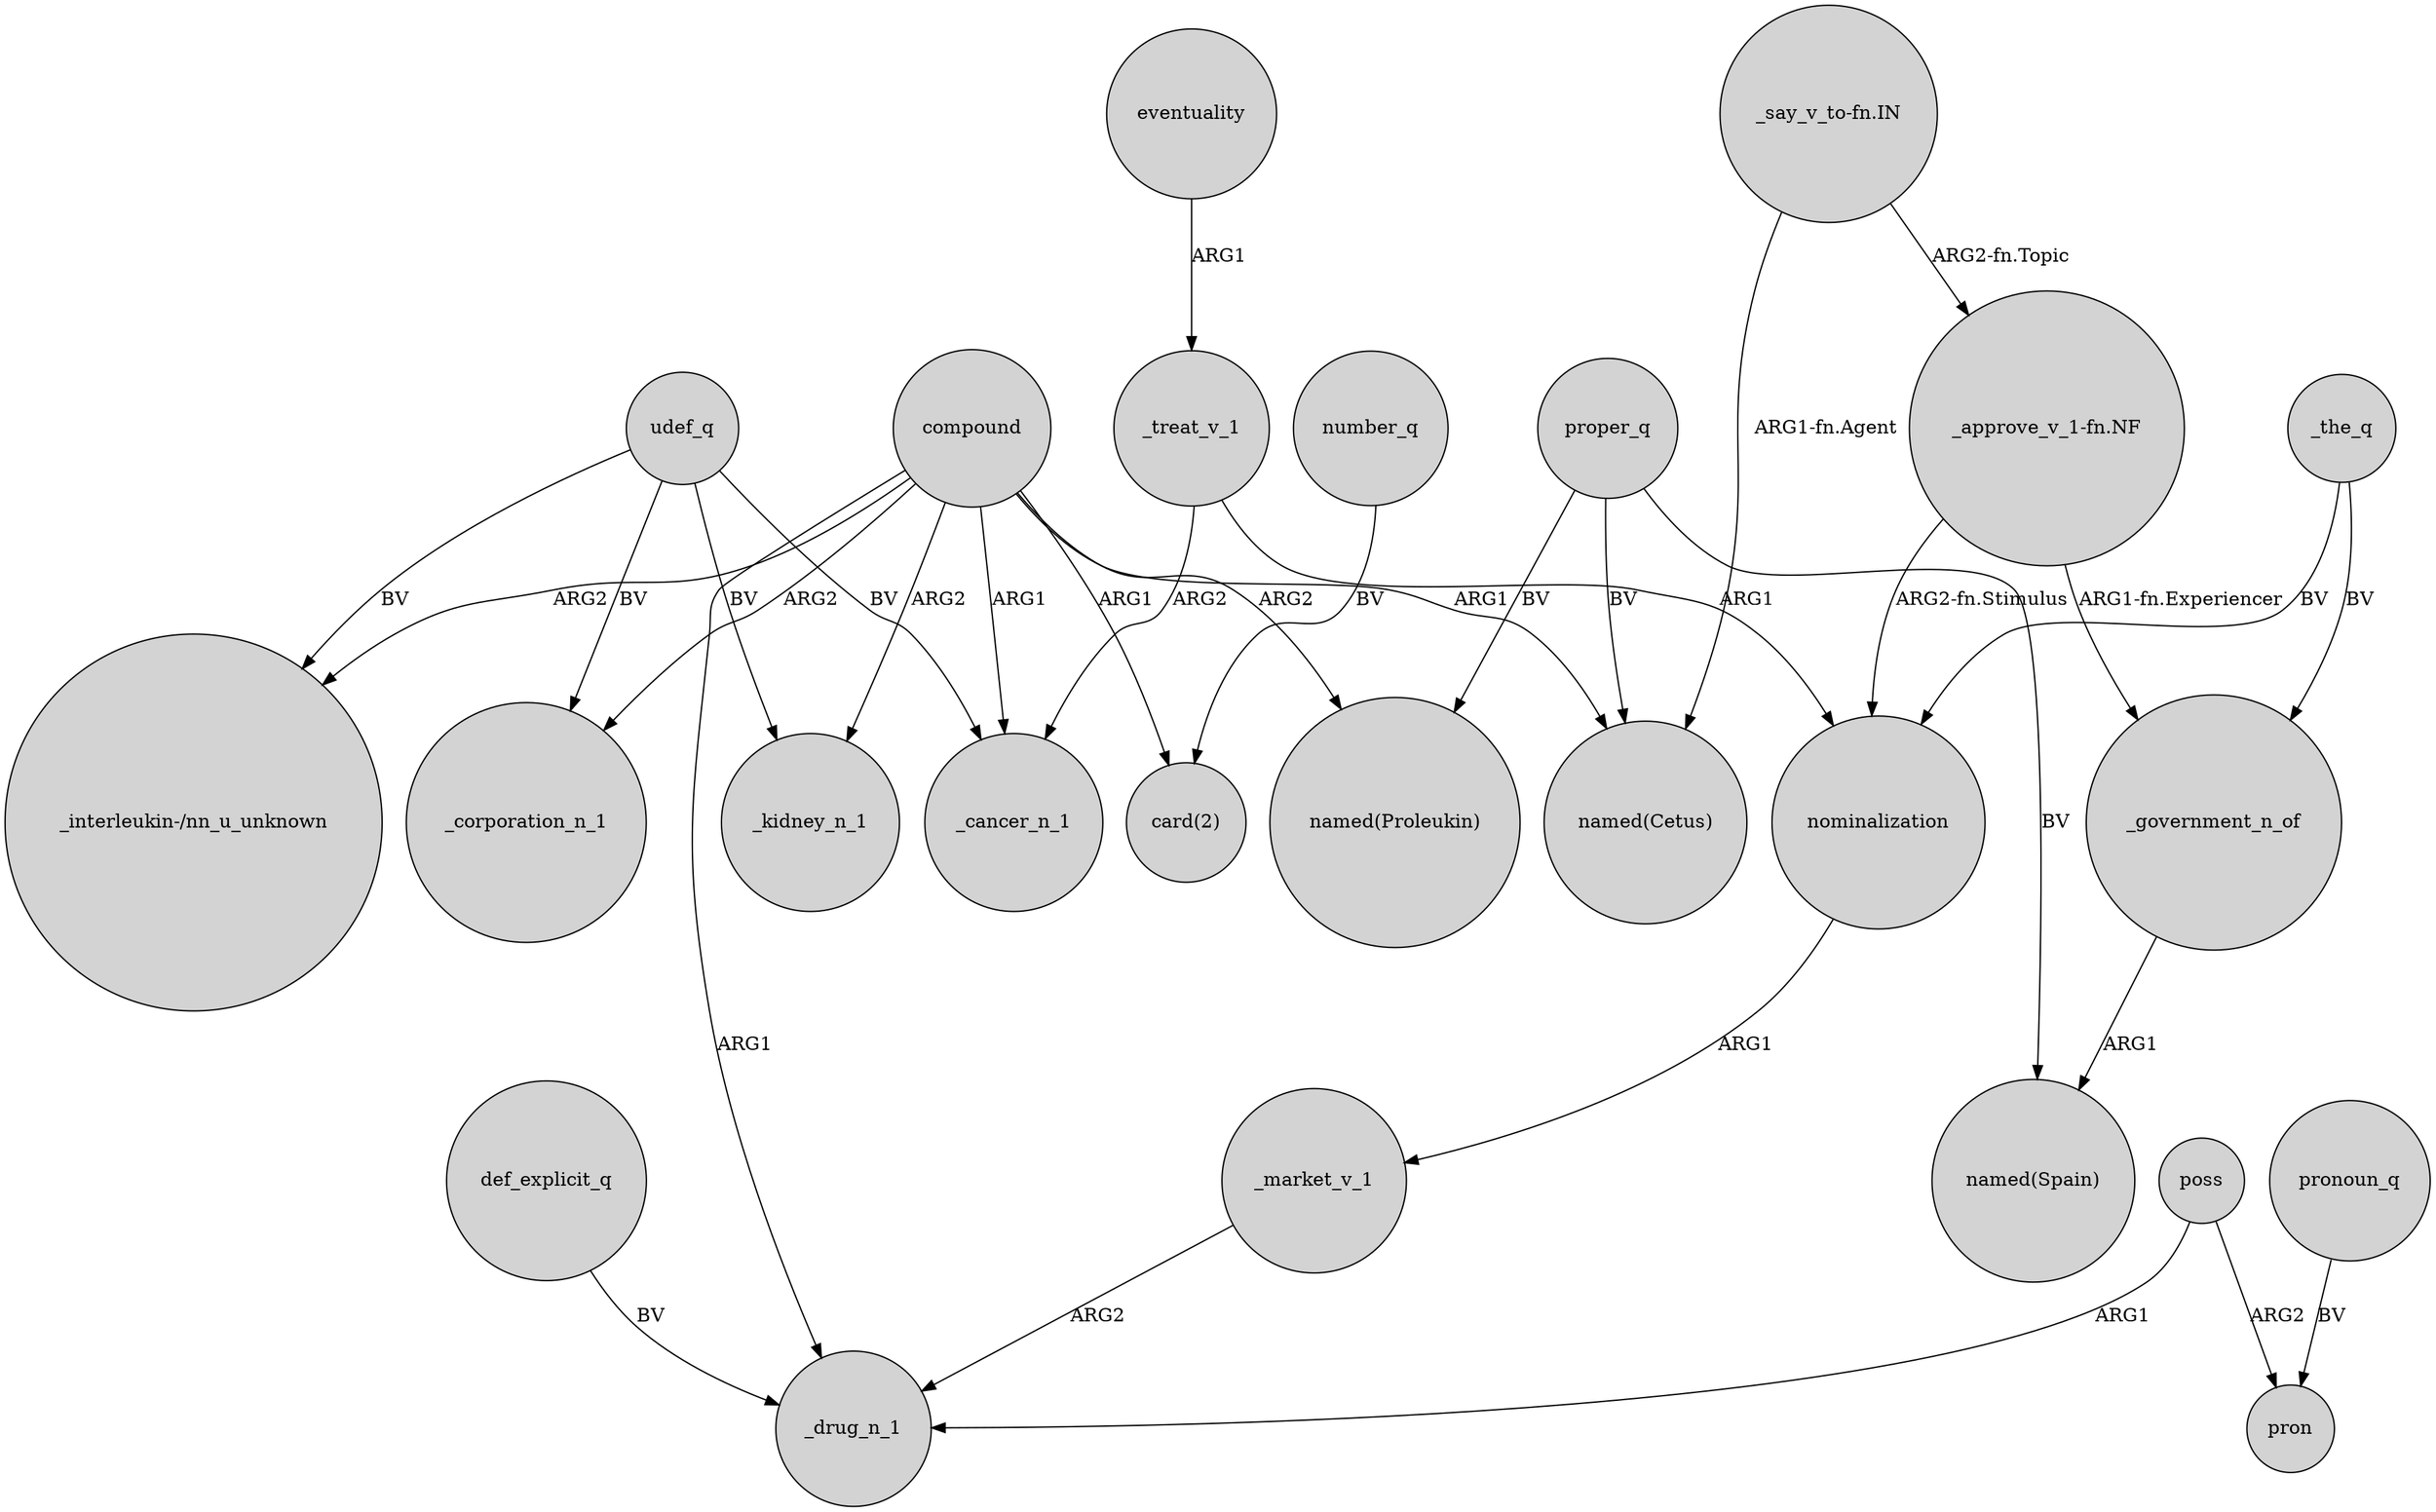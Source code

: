 digraph {
	node [shape=circle style=filled]
	poss -> _drug_n_1 [label=ARG1]
	udef_q -> _cancer_n_1 [label=BV]
	"_approve_v_1-fn.NF" -> nominalization [label="ARG2-fn.Stimulus"]
	poss -> pron [label=ARG2]
	def_explicit_q -> _drug_n_1 [label=BV]
	compound -> "_interleukin-/nn_u_unknown" [label=ARG2]
	nominalization -> _market_v_1 [label=ARG1]
	compound -> _corporation_n_1 [label=ARG2]
	proper_q -> "named(Cetus)" [label=BV]
	compound -> "named(Cetus)" [label=ARG1]
	compound -> "named(Proleukin)" [label=ARG2]
	"_say_v_to-fn.IN" -> "_approve_v_1-fn.NF" [label="ARG2-fn.Topic"]
	compound -> _cancer_n_1 [label=ARG1]
	udef_q -> _kidney_n_1 [label=BV]
	pronoun_q -> pron [label=BV]
	udef_q -> _corporation_n_1 [label=BV]
	"_say_v_to-fn.IN" -> "named(Cetus)" [label="ARG1-fn.Agent"]
	_government_n_of -> "named(Spain)" [label=ARG1]
	eventuality -> _treat_v_1 [label=ARG1]
	compound -> _kidney_n_1 [label=ARG2]
	compound -> "card(2)" [label=ARG1]
	compound -> _drug_n_1 [label=ARG1]
	udef_q -> "_interleukin-/nn_u_unknown" [label=BV]
	_the_q -> _government_n_of [label=BV]
	proper_q -> "named(Spain)" [label=BV]
	proper_q -> "named(Proleukin)" [label=BV]
	_treat_v_1 -> nominalization [label=ARG1]
	_treat_v_1 -> _cancer_n_1 [label=ARG2]
	number_q -> "card(2)" [label=BV]
	_market_v_1 -> _drug_n_1 [label=ARG2]
	"_approve_v_1-fn.NF" -> _government_n_of [label="ARG1-fn.Experiencer"]
	_the_q -> nominalization [label=BV]
}

